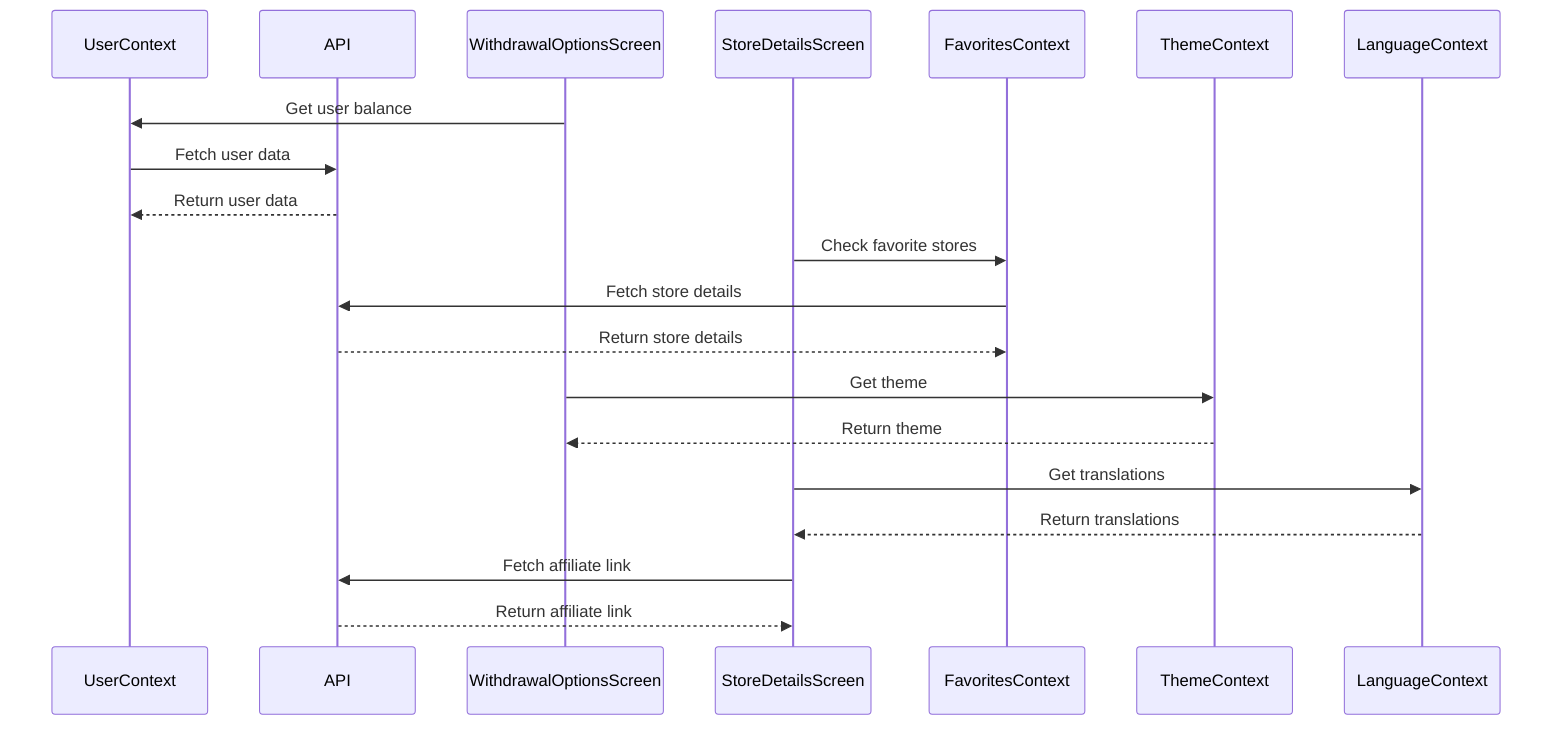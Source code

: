 sequenceDiagram
    participant UserContext
    participant API
    participant WithdrawalOptionsScreen
    participant StoreDetailsScreen
    participant FavoritesContext
    participant ThemeContext
    participant LanguageContext
    WithdrawalOptionsScreen->>UserContext: Get user balance
    UserContext->>API: Fetch user data
    API-->>UserContext: Return user data
    StoreDetailsScreen->>FavoritesContext: Check favorite stores
    FavoritesContext->>API: Fetch store details
    API-->>FavoritesContext: Return store details
    WithdrawalOptionsScreen->>ThemeContext: Get theme
    ThemeContext-->>WithdrawalOptionsScreen: Return theme
    StoreDetailsScreen->>LanguageContext: Get translations
    LanguageContext-->>StoreDetailsScreen: Return translations
    StoreDetailsScreen->>API: Fetch affiliate link
    API-->>StoreDetailsScreen: Return affiliate link